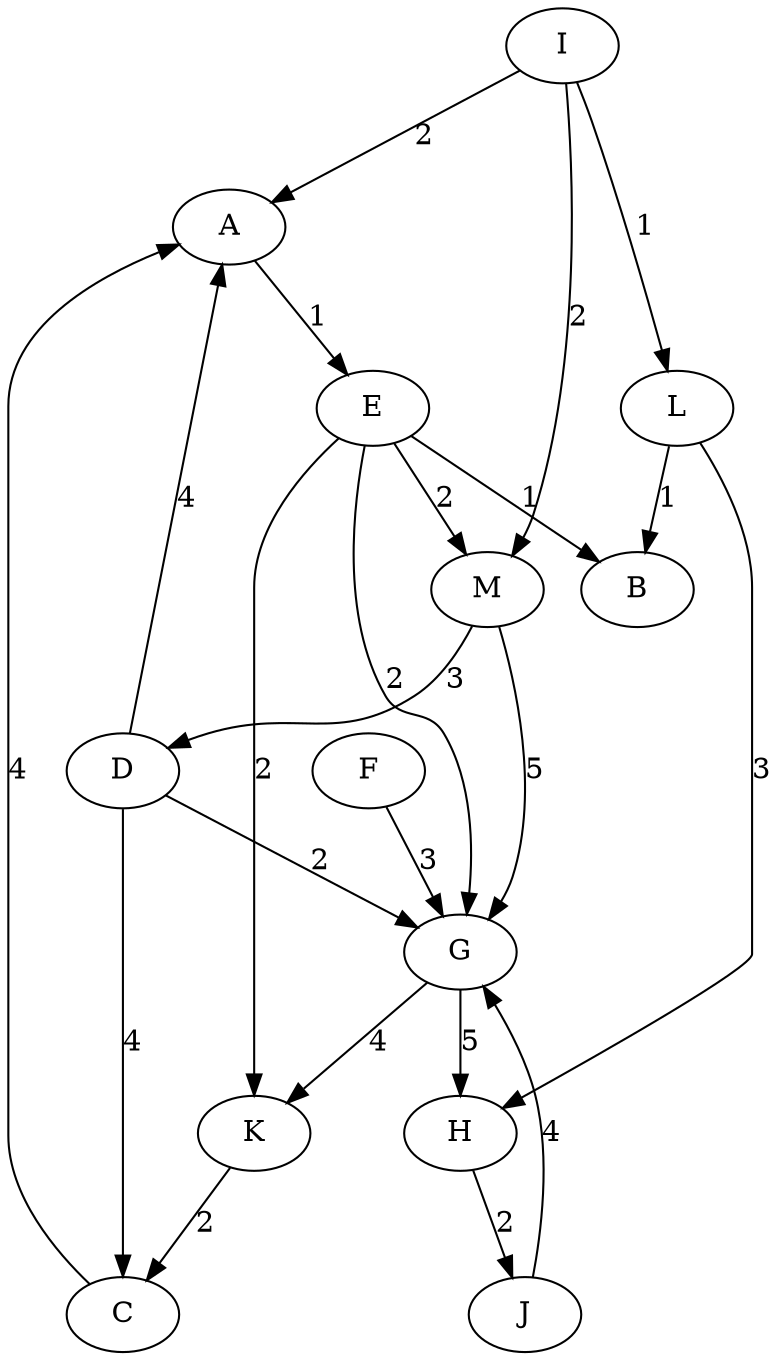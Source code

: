 digraph {
	0 [label=A]
	1 [label=B]
	2 [label=C]
	3 [label=D]
	4 [label=E]
	5 [label=F]
	6 [label=G]
	7 [label=H]
	8 [label=I]
	9 [label=J]
	10 [label=K]
	11 [label=L]
	12 [label=M]
	0 -> 4 [label=1]
	2 -> 0 [label=4]
	3 -> 0 [label=4]
	3 -> 2 [label=4]
	3 -> 6 [label=2]
	4 -> 1 [label=1]
	4 -> 10 [label=2]
	4 -> 12 [label=2]
	4 -> 6 [label=2]
	5 -> 6 [label=3]
	6 -> 10 [label=4]
	6 -> 7 [label=5]
	7 -> 9 [label=2]
	8 -> 12 [label=2]
	8 -> 11 [label=1]
	8 -> 0 [label=2]
	9 -> 6 [label=4]
	10 -> 2 [label=2]
	11 -> 1 [label=1]
	11 -> 7 [label=3]
	12 -> 3 [label=3]
	12 -> 6 [label=5]
}
